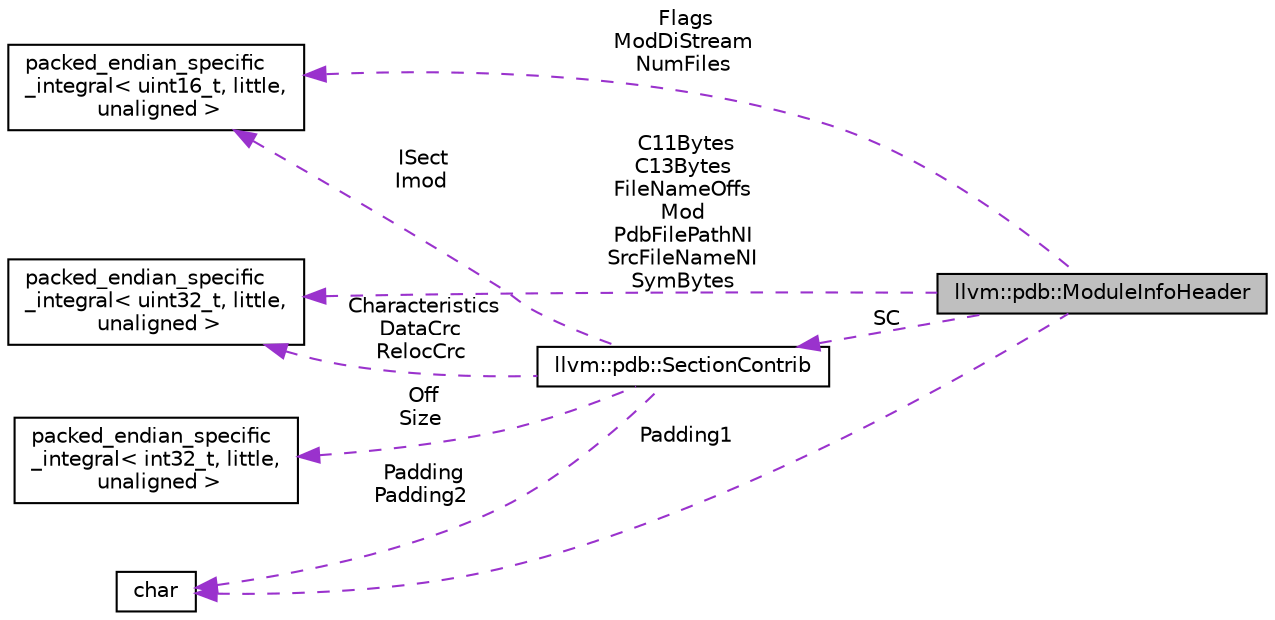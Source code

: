 digraph "llvm::pdb::ModuleInfoHeader"
{
 // LATEX_PDF_SIZE
  bgcolor="transparent";
  edge [fontname="Helvetica",fontsize="10",labelfontname="Helvetica",labelfontsize="10"];
  node [fontname="Helvetica",fontsize="10",shape="box"];
  rankdir="LR";
  Node1 [label="llvm::pdb::ModuleInfoHeader",height=0.2,width=0.4,color="black", fillcolor="grey75", style="filled", fontcolor="black",tooltip="The header preceding each entry in the Module Info substream of the DBI stream."];
  Node2 -> Node1 [dir="back",color="darkorchid3",fontsize="10",style="dashed",label=" C11Bytes\nC13Bytes\nFileNameOffs\nMod\nPdbFilePathNI\nSrcFileNameNI\nSymBytes" ,fontname="Helvetica"];
  Node2 [label="packed_endian_specific\l_integral\< uint32_t, little,\l unaligned \>",height=0.2,width=0.4,color="black",tooltip=" "];
  Node3 -> Node1 [dir="back",color="darkorchid3",fontsize="10",style="dashed",label=" SC" ,fontname="Helvetica"];
  Node3 [label="llvm::pdb::SectionContrib",height=0.2,width=0.4,color="black",URL="$structllvm_1_1pdb_1_1SectionContrib.html",tooltip=" "];
  Node4 -> Node3 [dir="back",color="darkorchid3",fontsize="10",style="dashed",label=" ISect\nImod" ,fontname="Helvetica"];
  Node4 [label="packed_endian_specific\l_integral\< uint16_t, little,\l unaligned \>",height=0.2,width=0.4,color="black",tooltip=" "];
  Node5 -> Node3 [dir="back",color="darkorchid3",fontsize="10",style="dashed",label=" Padding\nPadding2" ,fontname="Helvetica"];
  Node5 [label="char",height=0.2,width=0.4,color="black",URL="$classchar.html",tooltip=" "];
  Node6 -> Node3 [dir="back",color="darkorchid3",fontsize="10",style="dashed",label=" Off\nSize" ,fontname="Helvetica"];
  Node6 [label="packed_endian_specific\l_integral\< int32_t, little,\l unaligned \>",height=0.2,width=0.4,color="black",tooltip=" "];
  Node2 -> Node3 [dir="back",color="darkorchid3",fontsize="10",style="dashed",label=" Characteristics\nDataCrc\nRelocCrc" ,fontname="Helvetica"];
  Node4 -> Node1 [dir="back",color="darkorchid3",fontsize="10",style="dashed",label=" Flags\nModDiStream\nNumFiles" ,fontname="Helvetica"];
  Node5 -> Node1 [dir="back",color="darkorchid3",fontsize="10",style="dashed",label=" Padding1" ,fontname="Helvetica"];
}
